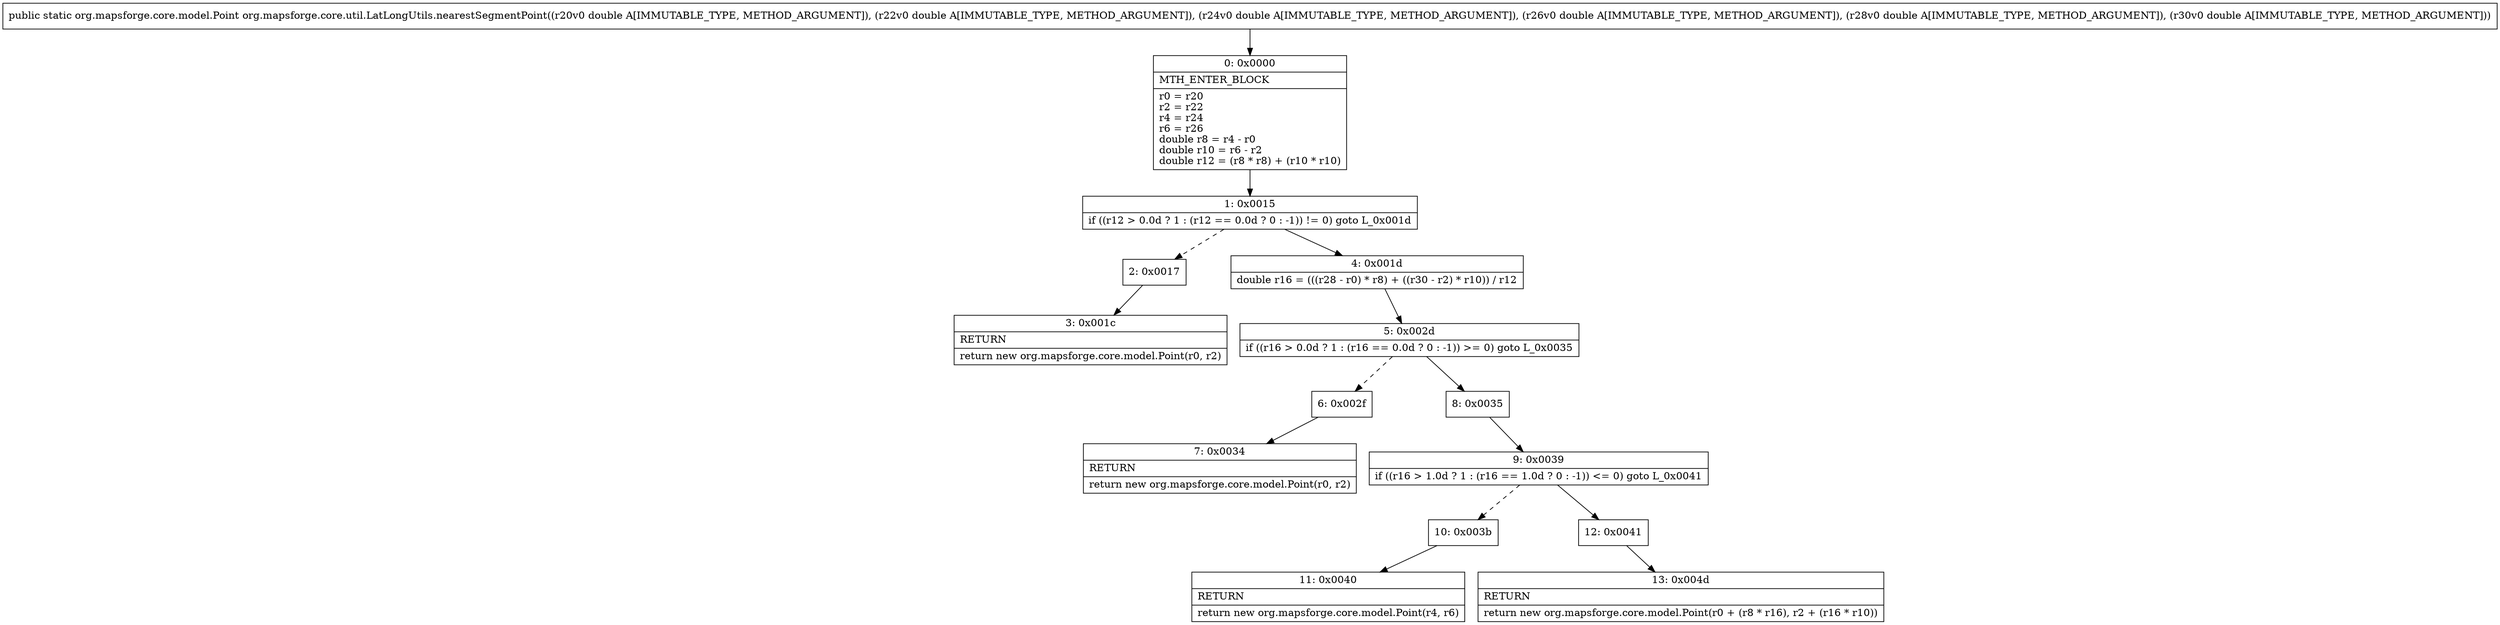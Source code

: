 digraph "CFG fororg.mapsforge.core.util.LatLongUtils.nearestSegmentPoint(DDDDDD)Lorg\/mapsforge\/core\/model\/Point;" {
Node_0 [shape=record,label="{0\:\ 0x0000|MTH_ENTER_BLOCK\l|r0 = r20\lr2 = r22\lr4 = r24\lr6 = r26\ldouble r8 = r4 \- r0\ldouble r10 = r6 \- r2\ldouble r12 = (r8 * r8) + (r10 * r10)\l}"];
Node_1 [shape=record,label="{1\:\ 0x0015|if ((r12 \> 0.0d ? 1 : (r12 == 0.0d ? 0 : \-1)) != 0) goto L_0x001d\l}"];
Node_2 [shape=record,label="{2\:\ 0x0017}"];
Node_3 [shape=record,label="{3\:\ 0x001c|RETURN\l|return new org.mapsforge.core.model.Point(r0, r2)\l}"];
Node_4 [shape=record,label="{4\:\ 0x001d|double r16 = (((r28 \- r0) * r8) + ((r30 \- r2) * r10)) \/ r12\l}"];
Node_5 [shape=record,label="{5\:\ 0x002d|if ((r16 \> 0.0d ? 1 : (r16 == 0.0d ? 0 : \-1)) \>= 0) goto L_0x0035\l}"];
Node_6 [shape=record,label="{6\:\ 0x002f}"];
Node_7 [shape=record,label="{7\:\ 0x0034|RETURN\l|return new org.mapsforge.core.model.Point(r0, r2)\l}"];
Node_8 [shape=record,label="{8\:\ 0x0035}"];
Node_9 [shape=record,label="{9\:\ 0x0039|if ((r16 \> 1.0d ? 1 : (r16 == 1.0d ? 0 : \-1)) \<= 0) goto L_0x0041\l}"];
Node_10 [shape=record,label="{10\:\ 0x003b}"];
Node_11 [shape=record,label="{11\:\ 0x0040|RETURN\l|return new org.mapsforge.core.model.Point(r4, r6)\l}"];
Node_12 [shape=record,label="{12\:\ 0x0041}"];
Node_13 [shape=record,label="{13\:\ 0x004d|RETURN\l|return new org.mapsforge.core.model.Point(r0 + (r8 * r16), r2 + (r16 * r10))\l}"];
MethodNode[shape=record,label="{public static org.mapsforge.core.model.Point org.mapsforge.core.util.LatLongUtils.nearestSegmentPoint((r20v0 double A[IMMUTABLE_TYPE, METHOD_ARGUMENT]), (r22v0 double A[IMMUTABLE_TYPE, METHOD_ARGUMENT]), (r24v0 double A[IMMUTABLE_TYPE, METHOD_ARGUMENT]), (r26v0 double A[IMMUTABLE_TYPE, METHOD_ARGUMENT]), (r28v0 double A[IMMUTABLE_TYPE, METHOD_ARGUMENT]), (r30v0 double A[IMMUTABLE_TYPE, METHOD_ARGUMENT])) }"];
MethodNode -> Node_0;
Node_0 -> Node_1;
Node_1 -> Node_2[style=dashed];
Node_1 -> Node_4;
Node_2 -> Node_3;
Node_4 -> Node_5;
Node_5 -> Node_6[style=dashed];
Node_5 -> Node_8;
Node_6 -> Node_7;
Node_8 -> Node_9;
Node_9 -> Node_10[style=dashed];
Node_9 -> Node_12;
Node_10 -> Node_11;
Node_12 -> Node_13;
}

